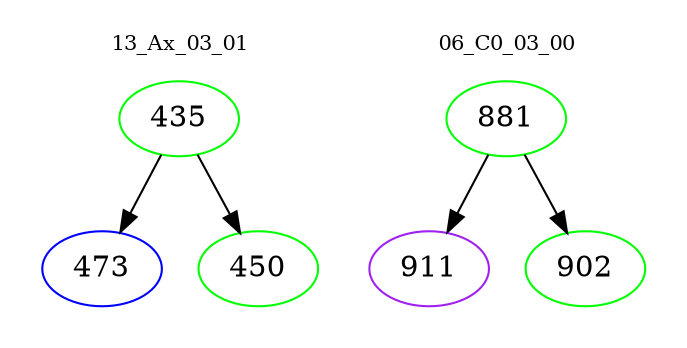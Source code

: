 digraph{
subgraph cluster_0 {
color = white
label = "13_Ax_03_01";
fontsize=10;
T0_435 [label="435", color="green"]
T0_435 -> T0_473 [color="black"]
T0_473 [label="473", color="blue"]
T0_435 -> T0_450 [color="black"]
T0_450 [label="450", color="green"]
}
subgraph cluster_1 {
color = white
label = "06_C0_03_00";
fontsize=10;
T1_881 [label="881", color="green"]
T1_881 -> T1_911 [color="black"]
T1_911 [label="911", color="purple"]
T1_881 -> T1_902 [color="black"]
T1_902 [label="902", color="green"]
}
}
